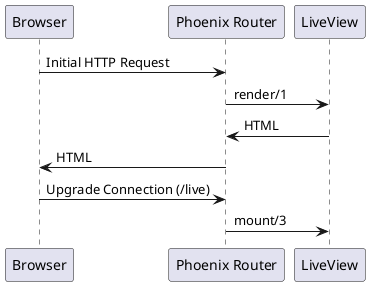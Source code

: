 @startuml
Browser -> "Phoenix Router": Initial HTTP Request
"Phoenix Router" -> LiveView: render/1
"Phoenix Router" <- LiveView: HTML
Browser <- "Phoenix Router": HTML
Browser -> "Phoenix Router": Upgrade Connection (/live)
"Phoenix Router" -> LiveView: mount/3
@enduml